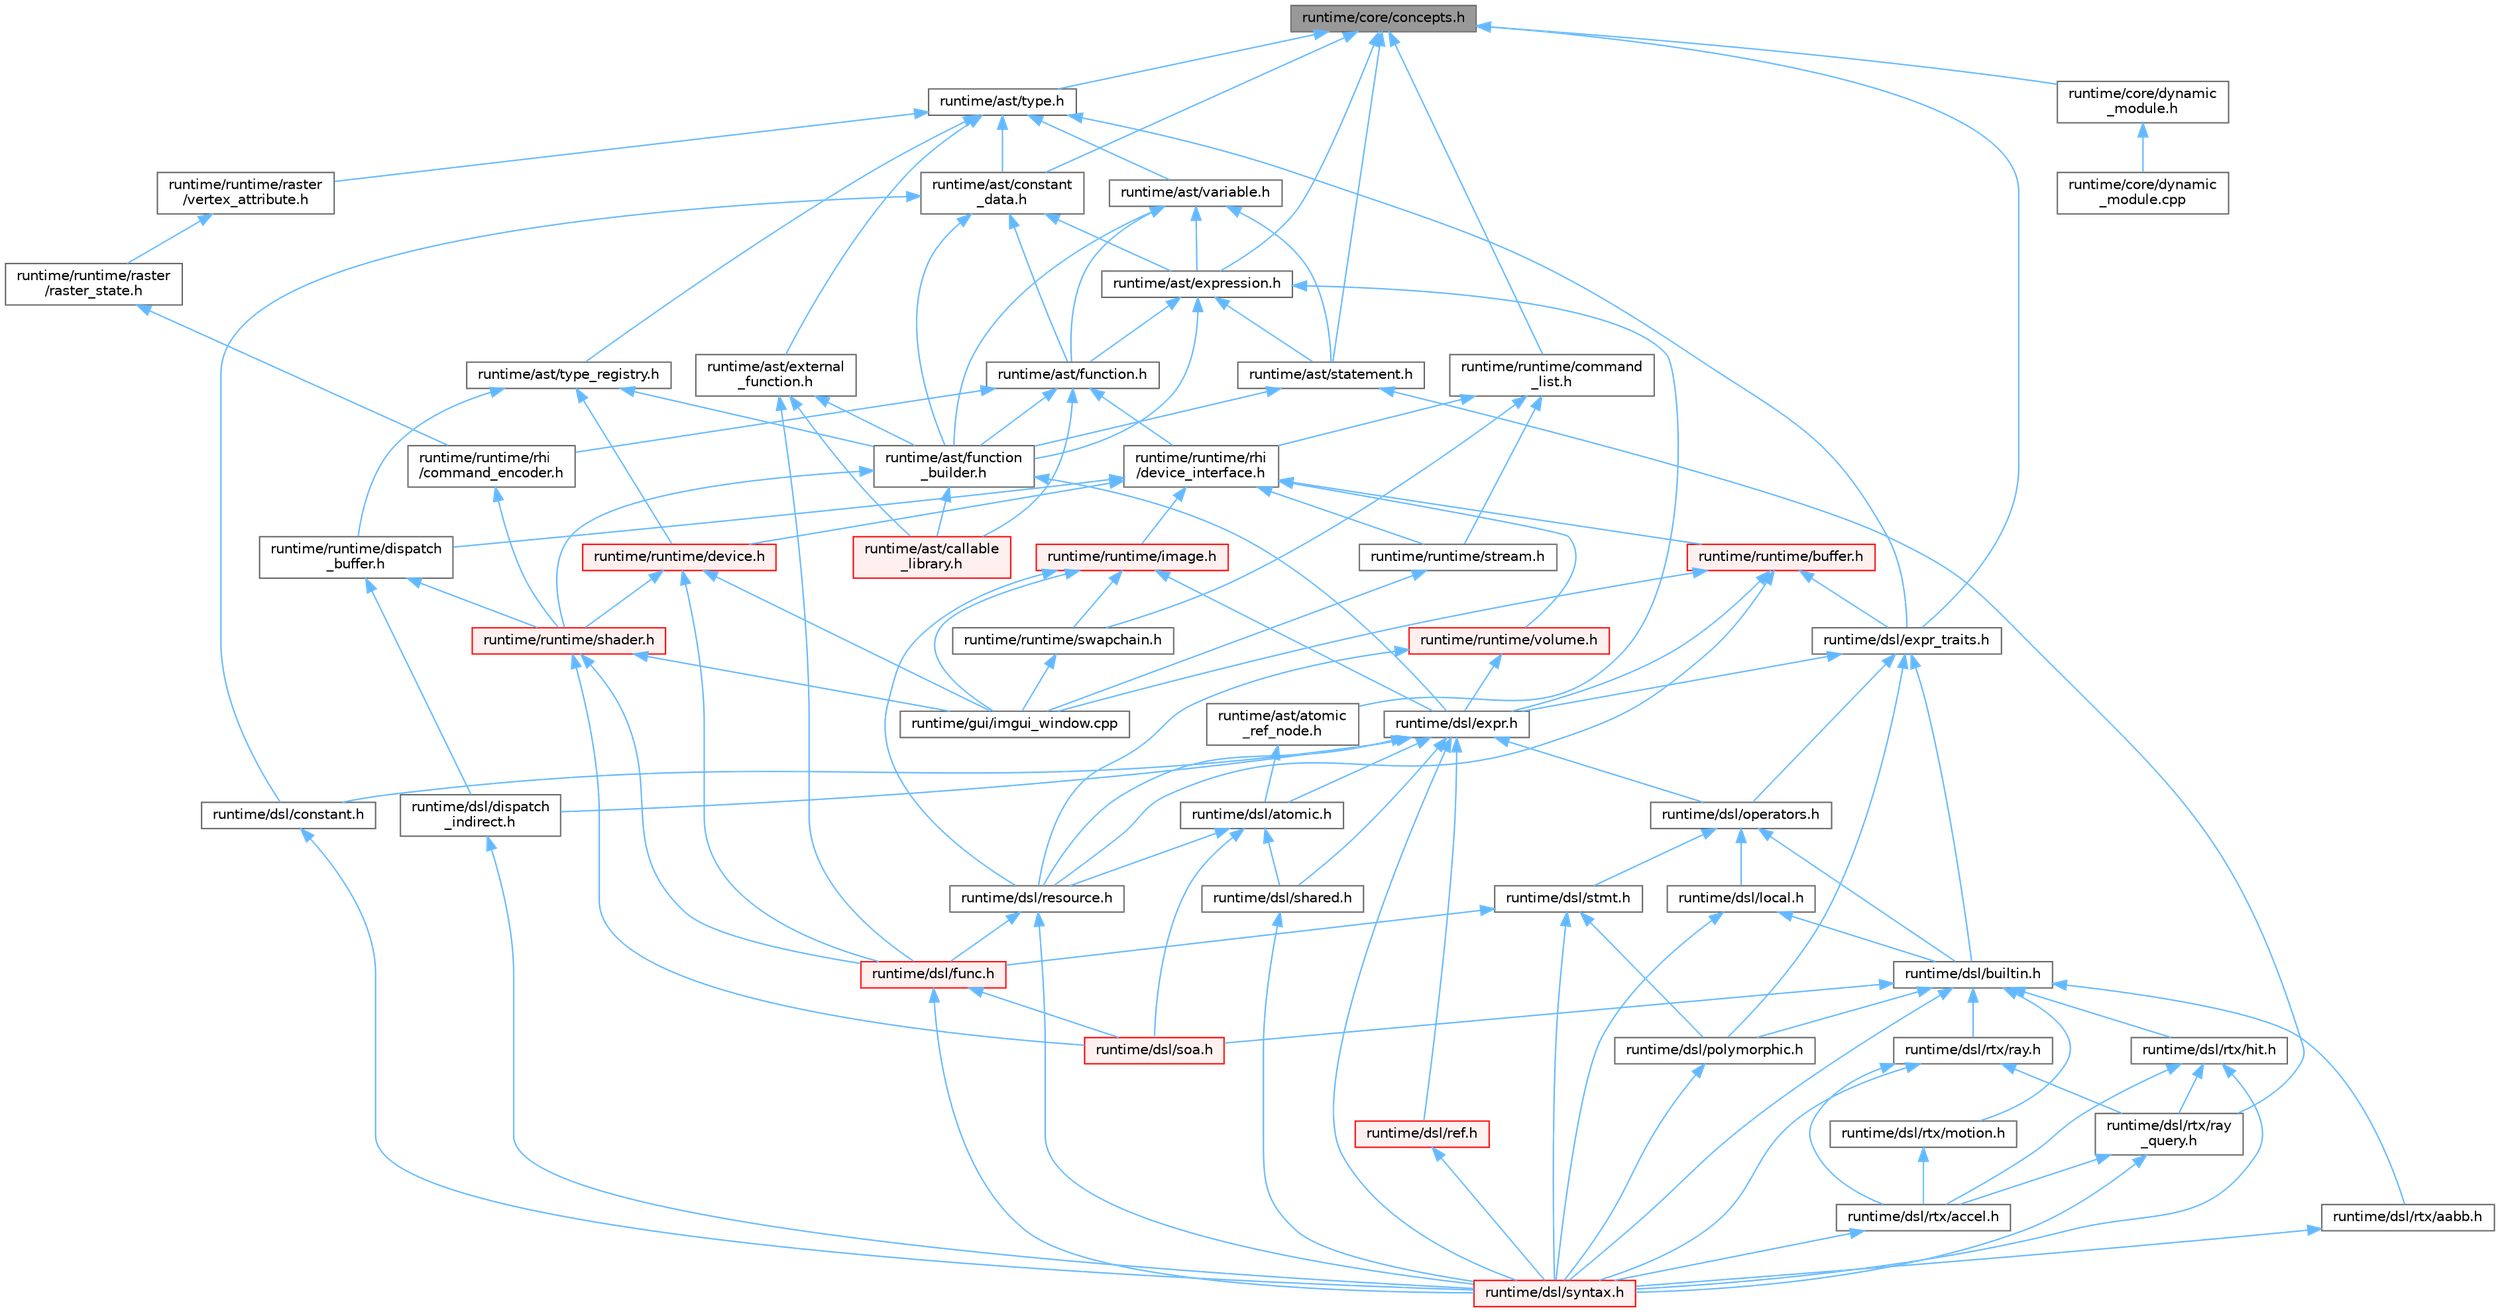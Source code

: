 digraph "runtime/core/concepts.h"
{
 // LATEX_PDF_SIZE
  bgcolor="transparent";
  edge [fontname=Helvetica,fontsize=10,labelfontname=Helvetica,labelfontsize=10];
  node [fontname=Helvetica,fontsize=10,shape=box,height=0.2,width=0.4];
  Node1 [id="Node000001",label="runtime/core/concepts.h",height=0.2,width=0.4,color="gray40", fillcolor="grey60", style="filled", fontcolor="black",tooltip=" "];
  Node1 -> Node2 [id="edge1_Node000001_Node000002",dir="back",color="steelblue1",style="solid",tooltip=" "];
  Node2 [id="Node000002",label="runtime/ast/constant\l_data.h",height=0.2,width=0.4,color="grey40", fillcolor="white", style="filled",URL="$constant__data_8h.html",tooltip=" "];
  Node2 -> Node3 [id="edge2_Node000002_Node000003",dir="back",color="steelblue1",style="solid",tooltip=" "];
  Node3 [id="Node000003",label="runtime/ast/expression.h",height=0.2,width=0.4,color="grey40", fillcolor="white", style="filled",URL="$expression_8h.html",tooltip=" "];
  Node3 -> Node4 [id="edge3_Node000003_Node000004",dir="back",color="steelblue1",style="solid",tooltip=" "];
  Node4 [id="Node000004",label="runtime/ast/atomic\l_ref_node.h",height=0.2,width=0.4,color="grey40", fillcolor="white", style="filled",URL="$atomic__ref__node_8h.html",tooltip=" "];
  Node4 -> Node5 [id="edge4_Node000004_Node000005",dir="back",color="steelblue1",style="solid",tooltip=" "];
  Node5 [id="Node000005",label="runtime/dsl/atomic.h",height=0.2,width=0.4,color="grey40", fillcolor="white", style="filled",URL="$dsl_2atomic_8h.html",tooltip=" "];
  Node5 -> Node6 [id="edge5_Node000005_Node000006",dir="back",color="steelblue1",style="solid",tooltip=" "];
  Node6 [id="Node000006",label="runtime/dsl/resource.h",height=0.2,width=0.4,color="grey40", fillcolor="white", style="filled",URL="$dsl_2resource_8h.html",tooltip=" "];
  Node6 -> Node7 [id="edge6_Node000006_Node000007",dir="back",color="steelblue1",style="solid",tooltip=" "];
  Node7 [id="Node000007",label="runtime/dsl/func.h",height=0.2,width=0.4,color="red", fillcolor="#FFF0F0", style="filled",URL="$func_8h.html",tooltip=" "];
  Node7 -> Node12 [id="edge7_Node000007_Node000012",dir="back",color="steelblue1",style="solid",tooltip=" "];
  Node12 [id="Node000012",label="runtime/dsl/soa.h",height=0.2,width=0.4,color="red", fillcolor="#FFF0F0", style="filled",URL="$soa_8h.html",tooltip=" "];
  Node7 -> Node9 [id="edge8_Node000007_Node000009",dir="back",color="steelblue1",style="solid",tooltip=" "];
  Node9 [id="Node000009",label="runtime/dsl/syntax.h",height=0.2,width=0.4,color="red", fillcolor="#FFF0F0", style="filled",URL="$syntax_8h.html",tooltip=" "];
  Node6 -> Node9 [id="edge9_Node000006_Node000009",dir="back",color="steelblue1",style="solid",tooltip=" "];
  Node5 -> Node23 [id="edge10_Node000005_Node000023",dir="back",color="steelblue1",style="solid",tooltip=" "];
  Node23 [id="Node000023",label="runtime/dsl/shared.h",height=0.2,width=0.4,color="grey40", fillcolor="white", style="filled",URL="$shared_8h.html",tooltip=" "];
  Node23 -> Node9 [id="edge11_Node000023_Node000009",dir="back",color="steelblue1",style="solid",tooltip=" "];
  Node5 -> Node12 [id="edge12_Node000005_Node000012",dir="back",color="steelblue1",style="solid",tooltip=" "];
  Node3 -> Node24 [id="edge13_Node000003_Node000024",dir="back",color="steelblue1",style="solid",tooltip=" "];
  Node24 [id="Node000024",label="runtime/ast/function.h",height=0.2,width=0.4,color="grey40", fillcolor="white", style="filled",URL="$ast_2function_8h.html",tooltip=" "];
  Node24 -> Node25 [id="edge14_Node000024_Node000025",dir="back",color="steelblue1",style="solid",tooltip=" "];
  Node25 [id="Node000025",label="runtime/ast/callable\l_library.h",height=0.2,width=0.4,color="red", fillcolor="#FFF0F0", style="filled",URL="$ast_2callable__library_8h.html",tooltip=" "];
  Node24 -> Node26 [id="edge15_Node000024_Node000026",dir="back",color="steelblue1",style="solid",tooltip=" "];
  Node26 [id="Node000026",label="runtime/ast/function\l_builder.h",height=0.2,width=0.4,color="grey40", fillcolor="white", style="filled",URL="$function__builder_8h.html",tooltip=" "];
  Node26 -> Node25 [id="edge16_Node000026_Node000025",dir="back",color="steelblue1",style="solid",tooltip=" "];
  Node26 -> Node27 [id="edge17_Node000026_Node000027",dir="back",color="steelblue1",style="solid",tooltip=" "];
  Node27 [id="Node000027",label="runtime/dsl/expr.h",height=0.2,width=0.4,color="grey40", fillcolor="white", style="filled",URL="$expr_8h.html",tooltip=" "];
  Node27 -> Node5 [id="edge18_Node000027_Node000005",dir="back",color="steelblue1",style="solid",tooltip=" "];
  Node27 -> Node28 [id="edge19_Node000027_Node000028",dir="back",color="steelblue1",style="solid",tooltip=" "];
  Node28 [id="Node000028",label="runtime/dsl/constant.h",height=0.2,width=0.4,color="grey40", fillcolor="white", style="filled",URL="$constant_8h.html",tooltip=" "];
  Node28 -> Node9 [id="edge20_Node000028_Node000009",dir="back",color="steelblue1",style="solid",tooltip=" "];
  Node27 -> Node15 [id="edge21_Node000027_Node000015",dir="back",color="steelblue1",style="solid",tooltip=" "];
  Node15 [id="Node000015",label="runtime/dsl/dispatch\l_indirect.h",height=0.2,width=0.4,color="grey40", fillcolor="white", style="filled",URL="$dispatch__indirect_8h.html",tooltip=" "];
  Node15 -> Node9 [id="edge22_Node000015_Node000009",dir="back",color="steelblue1",style="solid",tooltip=" "];
  Node27 -> Node29 [id="edge23_Node000027_Node000029",dir="back",color="steelblue1",style="solid",tooltip=" "];
  Node29 [id="Node000029",label="runtime/dsl/operators.h",height=0.2,width=0.4,color="grey40", fillcolor="white", style="filled",URL="$operators_8h.html",tooltip=" "];
  Node29 -> Node30 [id="edge24_Node000029_Node000030",dir="back",color="steelblue1",style="solid",tooltip=" "];
  Node30 [id="Node000030",label="runtime/dsl/builtin.h",height=0.2,width=0.4,color="grey40", fillcolor="white", style="filled",URL="$builtin_8h.html",tooltip=" "];
  Node30 -> Node31 [id="edge25_Node000030_Node000031",dir="back",color="steelblue1",style="solid",tooltip=" "];
  Node31 [id="Node000031",label="runtime/dsl/polymorphic.h",height=0.2,width=0.4,color="grey40", fillcolor="white", style="filled",URL="$polymorphic_8h.html",tooltip=" "];
  Node31 -> Node9 [id="edge26_Node000031_Node000009",dir="back",color="steelblue1",style="solid",tooltip=" "];
  Node30 -> Node16 [id="edge27_Node000030_Node000016",dir="back",color="steelblue1",style="solid",tooltip=" "];
  Node16 [id="Node000016",label="runtime/dsl/rtx/aabb.h",height=0.2,width=0.4,color="grey40", fillcolor="white", style="filled",URL="$dsl_2rtx_2aabb_8h.html",tooltip=" "];
  Node16 -> Node9 [id="edge28_Node000016_Node000009",dir="back",color="steelblue1",style="solid",tooltip=" "];
  Node30 -> Node17 [id="edge29_Node000030_Node000017",dir="back",color="steelblue1",style="solid",tooltip=" "];
  Node17 [id="Node000017",label="runtime/dsl/rtx/hit.h",height=0.2,width=0.4,color="grey40", fillcolor="white", style="filled",URL="$dsl_2rtx_2hit_8h.html",tooltip=" "];
  Node17 -> Node18 [id="edge30_Node000017_Node000018",dir="back",color="steelblue1",style="solid",tooltip=" "];
  Node18 [id="Node000018",label="runtime/dsl/rtx/accel.h",height=0.2,width=0.4,color="grey40", fillcolor="white", style="filled",URL="$dsl_2rtx_2accel_8h.html",tooltip=" "];
  Node18 -> Node9 [id="edge31_Node000018_Node000009",dir="back",color="steelblue1",style="solid",tooltip=" "];
  Node17 -> Node19 [id="edge32_Node000017_Node000019",dir="back",color="steelblue1",style="solid",tooltip=" "];
  Node19 [id="Node000019",label="runtime/dsl/rtx/ray\l_query.h",height=0.2,width=0.4,color="grey40", fillcolor="white", style="filled",URL="$ray__query_8h.html",tooltip=" "];
  Node19 -> Node18 [id="edge33_Node000019_Node000018",dir="back",color="steelblue1",style="solid",tooltip=" "];
  Node19 -> Node9 [id="edge34_Node000019_Node000009",dir="back",color="steelblue1",style="solid",tooltip=" "];
  Node17 -> Node9 [id="edge35_Node000017_Node000009",dir="back",color="steelblue1",style="solid",tooltip=" "];
  Node30 -> Node20 [id="edge36_Node000030_Node000020",dir="back",color="steelblue1",style="solid",tooltip=" "];
  Node20 [id="Node000020",label="runtime/dsl/rtx/motion.h",height=0.2,width=0.4,color="grey40", fillcolor="white", style="filled",URL="$motion_8h.html",tooltip=" "];
  Node20 -> Node18 [id="edge37_Node000020_Node000018",dir="back",color="steelblue1",style="solid",tooltip=" "];
  Node30 -> Node21 [id="edge38_Node000030_Node000021",dir="back",color="steelblue1",style="solid",tooltip=" "];
  Node21 [id="Node000021",label="runtime/dsl/rtx/ray.h",height=0.2,width=0.4,color="grey40", fillcolor="white", style="filled",URL="$dsl_2rtx_2ray_8h.html",tooltip=" "];
  Node21 -> Node18 [id="edge39_Node000021_Node000018",dir="back",color="steelblue1",style="solid",tooltip=" "];
  Node21 -> Node19 [id="edge40_Node000021_Node000019",dir="back",color="steelblue1",style="solid",tooltip=" "];
  Node21 -> Node9 [id="edge41_Node000021_Node000009",dir="back",color="steelblue1",style="solid",tooltip=" "];
  Node30 -> Node12 [id="edge42_Node000030_Node000012",dir="back",color="steelblue1",style="solid",tooltip=" "];
  Node30 -> Node9 [id="edge43_Node000030_Node000009",dir="back",color="steelblue1",style="solid",tooltip=" "];
  Node29 -> Node32 [id="edge44_Node000029_Node000032",dir="back",color="steelblue1",style="solid",tooltip=" "];
  Node32 [id="Node000032",label="runtime/dsl/local.h",height=0.2,width=0.4,color="grey40", fillcolor="white", style="filled",URL="$local_8h.html",tooltip=" "];
  Node32 -> Node30 [id="edge45_Node000032_Node000030",dir="back",color="steelblue1",style="solid",tooltip=" "];
  Node32 -> Node9 [id="edge46_Node000032_Node000009",dir="back",color="steelblue1",style="solid",tooltip=" "];
  Node29 -> Node33 [id="edge47_Node000029_Node000033",dir="back",color="steelblue1",style="solid",tooltip=" "];
  Node33 [id="Node000033",label="runtime/dsl/stmt.h",height=0.2,width=0.4,color="grey40", fillcolor="white", style="filled",URL="$stmt_8h.html",tooltip=" "];
  Node33 -> Node7 [id="edge48_Node000033_Node000007",dir="back",color="steelblue1",style="solid",tooltip=" "];
  Node33 -> Node31 [id="edge49_Node000033_Node000031",dir="back",color="steelblue1",style="solid",tooltip=" "];
  Node33 -> Node9 [id="edge50_Node000033_Node000009",dir="back",color="steelblue1",style="solid",tooltip=" "];
  Node27 -> Node34 [id="edge51_Node000027_Node000034",dir="back",color="steelblue1",style="solid",tooltip=" "];
  Node34 [id="Node000034",label="runtime/dsl/ref.h",height=0.2,width=0.4,color="red", fillcolor="#FFF0F0", style="filled",URL="$ref_8h.html",tooltip=" "];
  Node34 -> Node9 [id="edge52_Node000034_Node000009",dir="back",color="steelblue1",style="solid",tooltip=" "];
  Node27 -> Node6 [id="edge53_Node000027_Node000006",dir="back",color="steelblue1",style="solid",tooltip=" "];
  Node27 -> Node23 [id="edge54_Node000027_Node000023",dir="back",color="steelblue1",style="solid",tooltip=" "];
  Node27 -> Node9 [id="edge55_Node000027_Node000009",dir="back",color="steelblue1",style="solid",tooltip=" "];
  Node26 -> Node37 [id="edge56_Node000026_Node000037",dir="back",color="steelblue1",style="solid",tooltip=" "];
  Node37 [id="Node000037",label="runtime/runtime/shader.h",height=0.2,width=0.4,color="red", fillcolor="#FFF0F0", style="filled",URL="$shader_8h.html",tooltip=" "];
  Node37 -> Node7 [id="edge57_Node000037_Node000007",dir="back",color="steelblue1",style="solid",tooltip=" "];
  Node37 -> Node12 [id="edge58_Node000037_Node000012",dir="back",color="steelblue1",style="solid",tooltip=" "];
  Node37 -> Node11 [id="edge59_Node000037_Node000011",dir="back",color="steelblue1",style="solid",tooltip=" "];
  Node11 [id="Node000011",label="runtime/gui/imgui_window.cpp",height=0.2,width=0.4,color="grey40", fillcolor="white", style="filled",URL="$imgui__window_8cpp.html",tooltip=" "];
  Node24 -> Node38 [id="edge60_Node000024_Node000038",dir="back",color="steelblue1",style="solid",tooltip=" "];
  Node38 [id="Node000038",label="runtime/runtime/rhi\l/command_encoder.h",height=0.2,width=0.4,color="grey40", fillcolor="white", style="filled",URL="$command__encoder_8h.html",tooltip=" "];
  Node38 -> Node37 [id="edge61_Node000038_Node000037",dir="back",color="steelblue1",style="solid",tooltip=" "];
  Node24 -> Node39 [id="edge62_Node000024_Node000039",dir="back",color="steelblue1",style="solid",tooltip=" "];
  Node39 [id="Node000039",label="runtime/runtime/rhi\l/device_interface.h",height=0.2,width=0.4,color="grey40", fillcolor="white", style="filled",URL="$device__interface_8h.html",tooltip=" "];
  Node39 -> Node40 [id="edge63_Node000039_Node000040",dir="back",color="steelblue1",style="solid",tooltip=" "];
  Node40 [id="Node000040",label="runtime/runtime/buffer.h",height=0.2,width=0.4,color="red", fillcolor="#FFF0F0", style="filled",URL="$buffer_8h.html",tooltip=" "];
  Node40 -> Node27 [id="edge64_Node000040_Node000027",dir="back",color="steelblue1",style="solid",tooltip=" "];
  Node40 -> Node41 [id="edge65_Node000040_Node000041",dir="back",color="steelblue1",style="solid",tooltip=" "];
  Node41 [id="Node000041",label="runtime/dsl/expr_traits.h",height=0.2,width=0.4,color="grey40", fillcolor="white", style="filled",URL="$expr__traits_8h.html",tooltip=" "];
  Node41 -> Node30 [id="edge66_Node000041_Node000030",dir="back",color="steelblue1",style="solid",tooltip=" "];
  Node41 -> Node27 [id="edge67_Node000041_Node000027",dir="back",color="steelblue1",style="solid",tooltip=" "];
  Node41 -> Node29 [id="edge68_Node000041_Node000029",dir="back",color="steelblue1",style="solid",tooltip=" "];
  Node41 -> Node31 [id="edge69_Node000041_Node000031",dir="back",color="steelblue1",style="solid",tooltip=" "];
  Node40 -> Node6 [id="edge70_Node000040_Node000006",dir="back",color="steelblue1",style="solid",tooltip=" "];
  Node40 -> Node11 [id="edge71_Node000040_Node000011",dir="back",color="steelblue1",style="solid",tooltip=" "];
  Node39 -> Node44 [id="edge72_Node000039_Node000044",dir="back",color="steelblue1",style="solid",tooltip=" "];
  Node44 [id="Node000044",label="runtime/runtime/device.h",height=0.2,width=0.4,color="red", fillcolor="#FFF0F0", style="filled",URL="$device_8h.html",tooltip=" "];
  Node44 -> Node7 [id="edge73_Node000044_Node000007",dir="back",color="steelblue1",style="solid",tooltip=" "];
  Node44 -> Node11 [id="edge74_Node000044_Node000011",dir="back",color="steelblue1",style="solid",tooltip=" "];
  Node44 -> Node37 [id="edge75_Node000044_Node000037",dir="back",color="steelblue1",style="solid",tooltip=" "];
  Node39 -> Node46 [id="edge76_Node000039_Node000046",dir="back",color="steelblue1",style="solid",tooltip=" "];
  Node46 [id="Node000046",label="runtime/runtime/dispatch\l_buffer.h",height=0.2,width=0.4,color="grey40", fillcolor="white", style="filled",URL="$dispatch__buffer_8h.html",tooltip=" "];
  Node46 -> Node15 [id="edge77_Node000046_Node000015",dir="back",color="steelblue1",style="solid",tooltip=" "];
  Node46 -> Node37 [id="edge78_Node000046_Node000037",dir="back",color="steelblue1",style="solid",tooltip=" "];
  Node39 -> Node47 [id="edge79_Node000039_Node000047",dir="back",color="steelblue1",style="solid",tooltip=" "];
  Node47 [id="Node000047",label="runtime/runtime/image.h",height=0.2,width=0.4,color="red", fillcolor="#FFF0F0", style="filled",URL="$image_8h.html",tooltip=" "];
  Node47 -> Node27 [id="edge80_Node000047_Node000027",dir="back",color="steelblue1",style="solid",tooltip=" "];
  Node47 -> Node6 [id="edge81_Node000047_Node000006",dir="back",color="steelblue1",style="solid",tooltip=" "];
  Node47 -> Node11 [id="edge82_Node000047_Node000011",dir="back",color="steelblue1",style="solid",tooltip=" "];
  Node47 -> Node49 [id="edge83_Node000047_Node000049",dir="back",color="steelblue1",style="solid",tooltip=" "];
  Node49 [id="Node000049",label="runtime/runtime/swapchain.h",height=0.2,width=0.4,color="grey40", fillcolor="white", style="filled",URL="$swapchain_8h.html",tooltip=" "];
  Node49 -> Node11 [id="edge84_Node000049_Node000011",dir="back",color="steelblue1",style="solid",tooltip=" "];
  Node39 -> Node50 [id="edge85_Node000039_Node000050",dir="back",color="steelblue1",style="solid",tooltip=" "];
  Node50 [id="Node000050",label="runtime/runtime/stream.h",height=0.2,width=0.4,color="grey40", fillcolor="white", style="filled",URL="$stream_8h.html",tooltip=" "];
  Node50 -> Node11 [id="edge86_Node000050_Node000011",dir="back",color="steelblue1",style="solid",tooltip=" "];
  Node39 -> Node51 [id="edge87_Node000039_Node000051",dir="back",color="steelblue1",style="solid",tooltip=" "];
  Node51 [id="Node000051",label="runtime/runtime/volume.h",height=0.2,width=0.4,color="red", fillcolor="#FFF0F0", style="filled",URL="$volume_8h.html",tooltip=" "];
  Node51 -> Node27 [id="edge88_Node000051_Node000027",dir="back",color="steelblue1",style="solid",tooltip=" "];
  Node51 -> Node6 [id="edge89_Node000051_Node000006",dir="back",color="steelblue1",style="solid",tooltip=" "];
  Node3 -> Node26 [id="edge90_Node000003_Node000026",dir="back",color="steelblue1",style="solid",tooltip=" "];
  Node3 -> Node53 [id="edge91_Node000003_Node000053",dir="back",color="steelblue1",style="solid",tooltip=" "];
  Node53 [id="Node000053",label="runtime/ast/statement.h",height=0.2,width=0.4,color="grey40", fillcolor="white", style="filled",URL="$statement_8h.html",tooltip=" "];
  Node53 -> Node26 [id="edge92_Node000053_Node000026",dir="back",color="steelblue1",style="solid",tooltip=" "];
  Node53 -> Node19 [id="edge93_Node000053_Node000019",dir="back",color="steelblue1",style="solid",tooltip=" "];
  Node2 -> Node24 [id="edge94_Node000002_Node000024",dir="back",color="steelblue1",style="solid",tooltip=" "];
  Node2 -> Node26 [id="edge95_Node000002_Node000026",dir="back",color="steelblue1",style="solid",tooltip=" "];
  Node2 -> Node28 [id="edge96_Node000002_Node000028",dir="back",color="steelblue1",style="solid",tooltip=" "];
  Node1 -> Node3 [id="edge97_Node000001_Node000003",dir="back",color="steelblue1",style="solid",tooltip=" "];
  Node1 -> Node53 [id="edge98_Node000001_Node000053",dir="back",color="steelblue1",style="solid",tooltip=" "];
  Node1 -> Node54 [id="edge99_Node000001_Node000054",dir="back",color="steelblue1",style="solid",tooltip=" "];
  Node54 [id="Node000054",label="runtime/ast/type.h",height=0.2,width=0.4,color="grey40", fillcolor="white", style="filled",URL="$type_8h.html",tooltip=" "];
  Node54 -> Node2 [id="edge100_Node000054_Node000002",dir="back",color="steelblue1",style="solid",tooltip=" "];
  Node54 -> Node55 [id="edge101_Node000054_Node000055",dir="back",color="steelblue1",style="solid",tooltip=" "];
  Node55 [id="Node000055",label="runtime/ast/external\l_function.h",height=0.2,width=0.4,color="grey40", fillcolor="white", style="filled",URL="$external__function_8h.html",tooltip=" "];
  Node55 -> Node25 [id="edge102_Node000055_Node000025",dir="back",color="steelblue1",style="solid",tooltip=" "];
  Node55 -> Node26 [id="edge103_Node000055_Node000026",dir="back",color="steelblue1",style="solid",tooltip=" "];
  Node55 -> Node7 [id="edge104_Node000055_Node000007",dir="back",color="steelblue1",style="solid",tooltip=" "];
  Node54 -> Node56 [id="edge105_Node000054_Node000056",dir="back",color="steelblue1",style="solid",tooltip=" "];
  Node56 [id="Node000056",label="runtime/ast/type_registry.h",height=0.2,width=0.4,color="grey40", fillcolor="white", style="filled",URL="$type__registry_8h.html",tooltip=" "];
  Node56 -> Node26 [id="edge106_Node000056_Node000026",dir="back",color="steelblue1",style="solid",tooltip=" "];
  Node56 -> Node44 [id="edge107_Node000056_Node000044",dir="back",color="steelblue1",style="solid",tooltip=" "];
  Node56 -> Node46 [id="edge108_Node000056_Node000046",dir="back",color="steelblue1",style="solid",tooltip=" "];
  Node54 -> Node57 [id="edge109_Node000054_Node000057",dir="back",color="steelblue1",style="solid",tooltip=" "];
  Node57 [id="Node000057",label="runtime/ast/variable.h",height=0.2,width=0.4,color="grey40", fillcolor="white", style="filled",URL="$variable_8h.html",tooltip=" "];
  Node57 -> Node3 [id="edge110_Node000057_Node000003",dir="back",color="steelblue1",style="solid",tooltip=" "];
  Node57 -> Node24 [id="edge111_Node000057_Node000024",dir="back",color="steelblue1",style="solid",tooltip=" "];
  Node57 -> Node26 [id="edge112_Node000057_Node000026",dir="back",color="steelblue1",style="solid",tooltip=" "];
  Node57 -> Node53 [id="edge113_Node000057_Node000053",dir="back",color="steelblue1",style="solid",tooltip=" "];
  Node54 -> Node41 [id="edge114_Node000054_Node000041",dir="back",color="steelblue1",style="solid",tooltip=" "];
  Node54 -> Node58 [id="edge115_Node000054_Node000058",dir="back",color="steelblue1",style="solid",tooltip=" "];
  Node58 [id="Node000058",label="runtime/runtime/raster\l/vertex_attribute.h",height=0.2,width=0.4,color="grey40", fillcolor="white", style="filled",URL="$vertex__attribute_8h.html",tooltip=" "];
  Node58 -> Node59 [id="edge116_Node000058_Node000059",dir="back",color="steelblue1",style="solid",tooltip=" "];
  Node59 [id="Node000059",label="runtime/runtime/raster\l/raster_state.h",height=0.2,width=0.4,color="grey40", fillcolor="white", style="filled",URL="$raster__state_8h.html",tooltip=" "];
  Node59 -> Node38 [id="edge117_Node000059_Node000038",dir="back",color="steelblue1",style="solid",tooltip=" "];
  Node1 -> Node60 [id="edge118_Node000001_Node000060",dir="back",color="steelblue1",style="solid",tooltip=" "];
  Node60 [id="Node000060",label="runtime/core/dynamic\l_module.h",height=0.2,width=0.4,color="grey40", fillcolor="white", style="filled",URL="$dynamic__module_8h.html",tooltip=" "];
  Node60 -> Node61 [id="edge119_Node000060_Node000061",dir="back",color="steelblue1",style="solid",tooltip=" "];
  Node61 [id="Node000061",label="runtime/core/dynamic\l_module.cpp",height=0.2,width=0.4,color="grey40", fillcolor="white", style="filled",URL="$dynamic__module_8cpp.html",tooltip=" "];
  Node1 -> Node41 [id="edge120_Node000001_Node000041",dir="back",color="steelblue1",style="solid",tooltip=" "];
  Node1 -> Node62 [id="edge121_Node000001_Node000062",dir="back",color="steelblue1",style="solid",tooltip=" "];
  Node62 [id="Node000062",label="runtime/runtime/command\l_list.h",height=0.2,width=0.4,color="grey40", fillcolor="white", style="filled",URL="$command__list_8h.html",tooltip=" "];
  Node62 -> Node39 [id="edge122_Node000062_Node000039",dir="back",color="steelblue1",style="solid",tooltip=" "];
  Node62 -> Node50 [id="edge123_Node000062_Node000050",dir="back",color="steelblue1",style="solid",tooltip=" "];
  Node62 -> Node49 [id="edge124_Node000062_Node000049",dir="back",color="steelblue1",style="solid",tooltip=" "];
}
